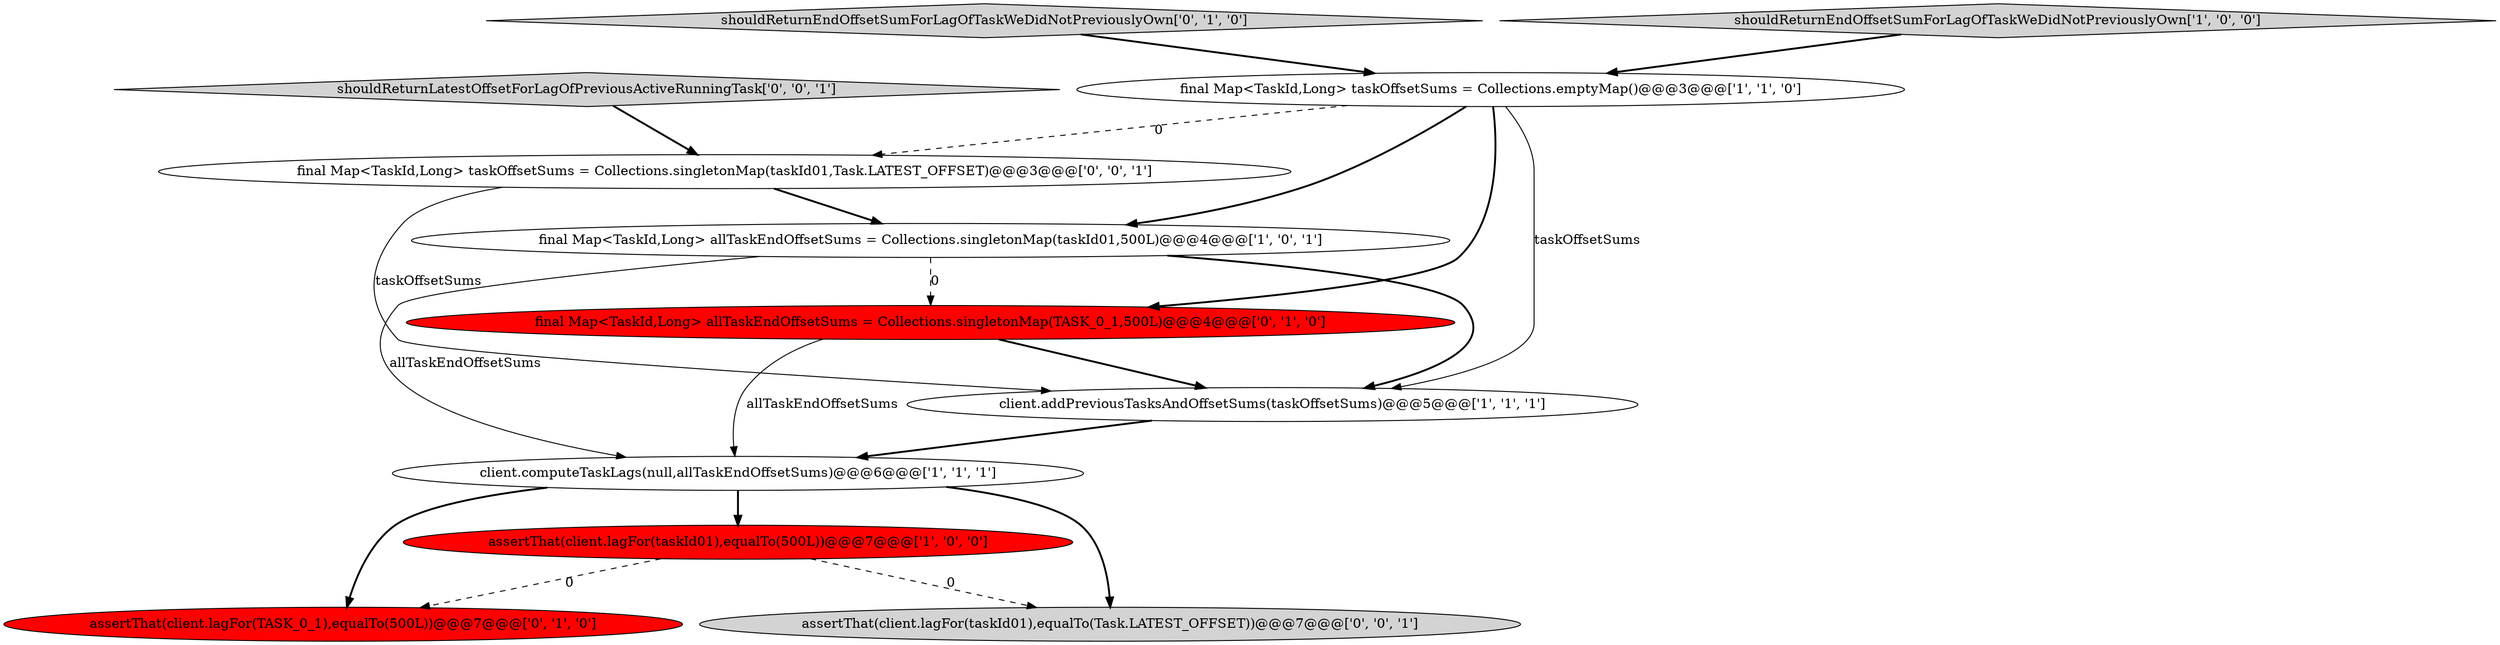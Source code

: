 digraph {
7 [style = filled, label = "assertThat(client.lagFor(TASK_0_1),equalTo(500L))@@@7@@@['0', '1', '0']", fillcolor = red, shape = ellipse image = "AAA1AAABBB2BBB"];
8 [style = filled, label = "shouldReturnEndOffsetSumForLagOfTaskWeDidNotPreviouslyOwn['0', '1', '0']", fillcolor = lightgray, shape = diamond image = "AAA0AAABBB2BBB"];
11 [style = filled, label = "final Map<TaskId,Long> taskOffsetSums = Collections.singletonMap(taskId01,Task.LATEST_OFFSET)@@@3@@@['0', '0', '1']", fillcolor = white, shape = ellipse image = "AAA0AAABBB3BBB"];
0 [style = filled, label = "client.addPreviousTasksAndOffsetSums(taskOffsetSums)@@@5@@@['1', '1', '1']", fillcolor = white, shape = ellipse image = "AAA0AAABBB1BBB"];
10 [style = filled, label = "shouldReturnLatestOffsetForLagOfPreviousActiveRunningTask['0', '0', '1']", fillcolor = lightgray, shape = diamond image = "AAA0AAABBB3BBB"];
9 [style = filled, label = "assertThat(client.lagFor(taskId01),equalTo(Task.LATEST_OFFSET))@@@7@@@['0', '0', '1']", fillcolor = lightgray, shape = ellipse image = "AAA0AAABBB3BBB"];
2 [style = filled, label = "final Map<TaskId,Long> allTaskEndOffsetSums = Collections.singletonMap(taskId01,500L)@@@4@@@['1', '0', '1']", fillcolor = white, shape = ellipse image = "AAA0AAABBB1BBB"];
5 [style = filled, label = "client.computeTaskLags(null,allTaskEndOffsetSums)@@@6@@@['1', '1', '1']", fillcolor = white, shape = ellipse image = "AAA0AAABBB1BBB"];
4 [style = filled, label = "final Map<TaskId,Long> taskOffsetSums = Collections.emptyMap()@@@3@@@['1', '1', '0']", fillcolor = white, shape = ellipse image = "AAA0AAABBB1BBB"];
6 [style = filled, label = "final Map<TaskId,Long> allTaskEndOffsetSums = Collections.singletonMap(TASK_0_1,500L)@@@4@@@['0', '1', '0']", fillcolor = red, shape = ellipse image = "AAA1AAABBB2BBB"];
3 [style = filled, label = "assertThat(client.lagFor(taskId01),equalTo(500L))@@@7@@@['1', '0', '0']", fillcolor = red, shape = ellipse image = "AAA1AAABBB1BBB"];
1 [style = filled, label = "shouldReturnEndOffsetSumForLagOfTaskWeDidNotPreviouslyOwn['1', '0', '0']", fillcolor = lightgray, shape = diamond image = "AAA0AAABBB1BBB"];
5->3 [style = bold, label=""];
5->7 [style = bold, label=""];
1->4 [style = bold, label=""];
2->0 [style = bold, label=""];
6->0 [style = bold, label=""];
4->2 [style = bold, label=""];
8->4 [style = bold, label=""];
4->11 [style = dashed, label="0"];
5->9 [style = bold, label=""];
6->5 [style = solid, label="allTaskEndOffsetSums"];
3->9 [style = dashed, label="0"];
2->5 [style = solid, label="allTaskEndOffsetSums"];
4->6 [style = bold, label=""];
4->0 [style = solid, label="taskOffsetSums"];
11->0 [style = solid, label="taskOffsetSums"];
3->7 [style = dashed, label="0"];
11->2 [style = bold, label=""];
0->5 [style = bold, label=""];
10->11 [style = bold, label=""];
2->6 [style = dashed, label="0"];
}
